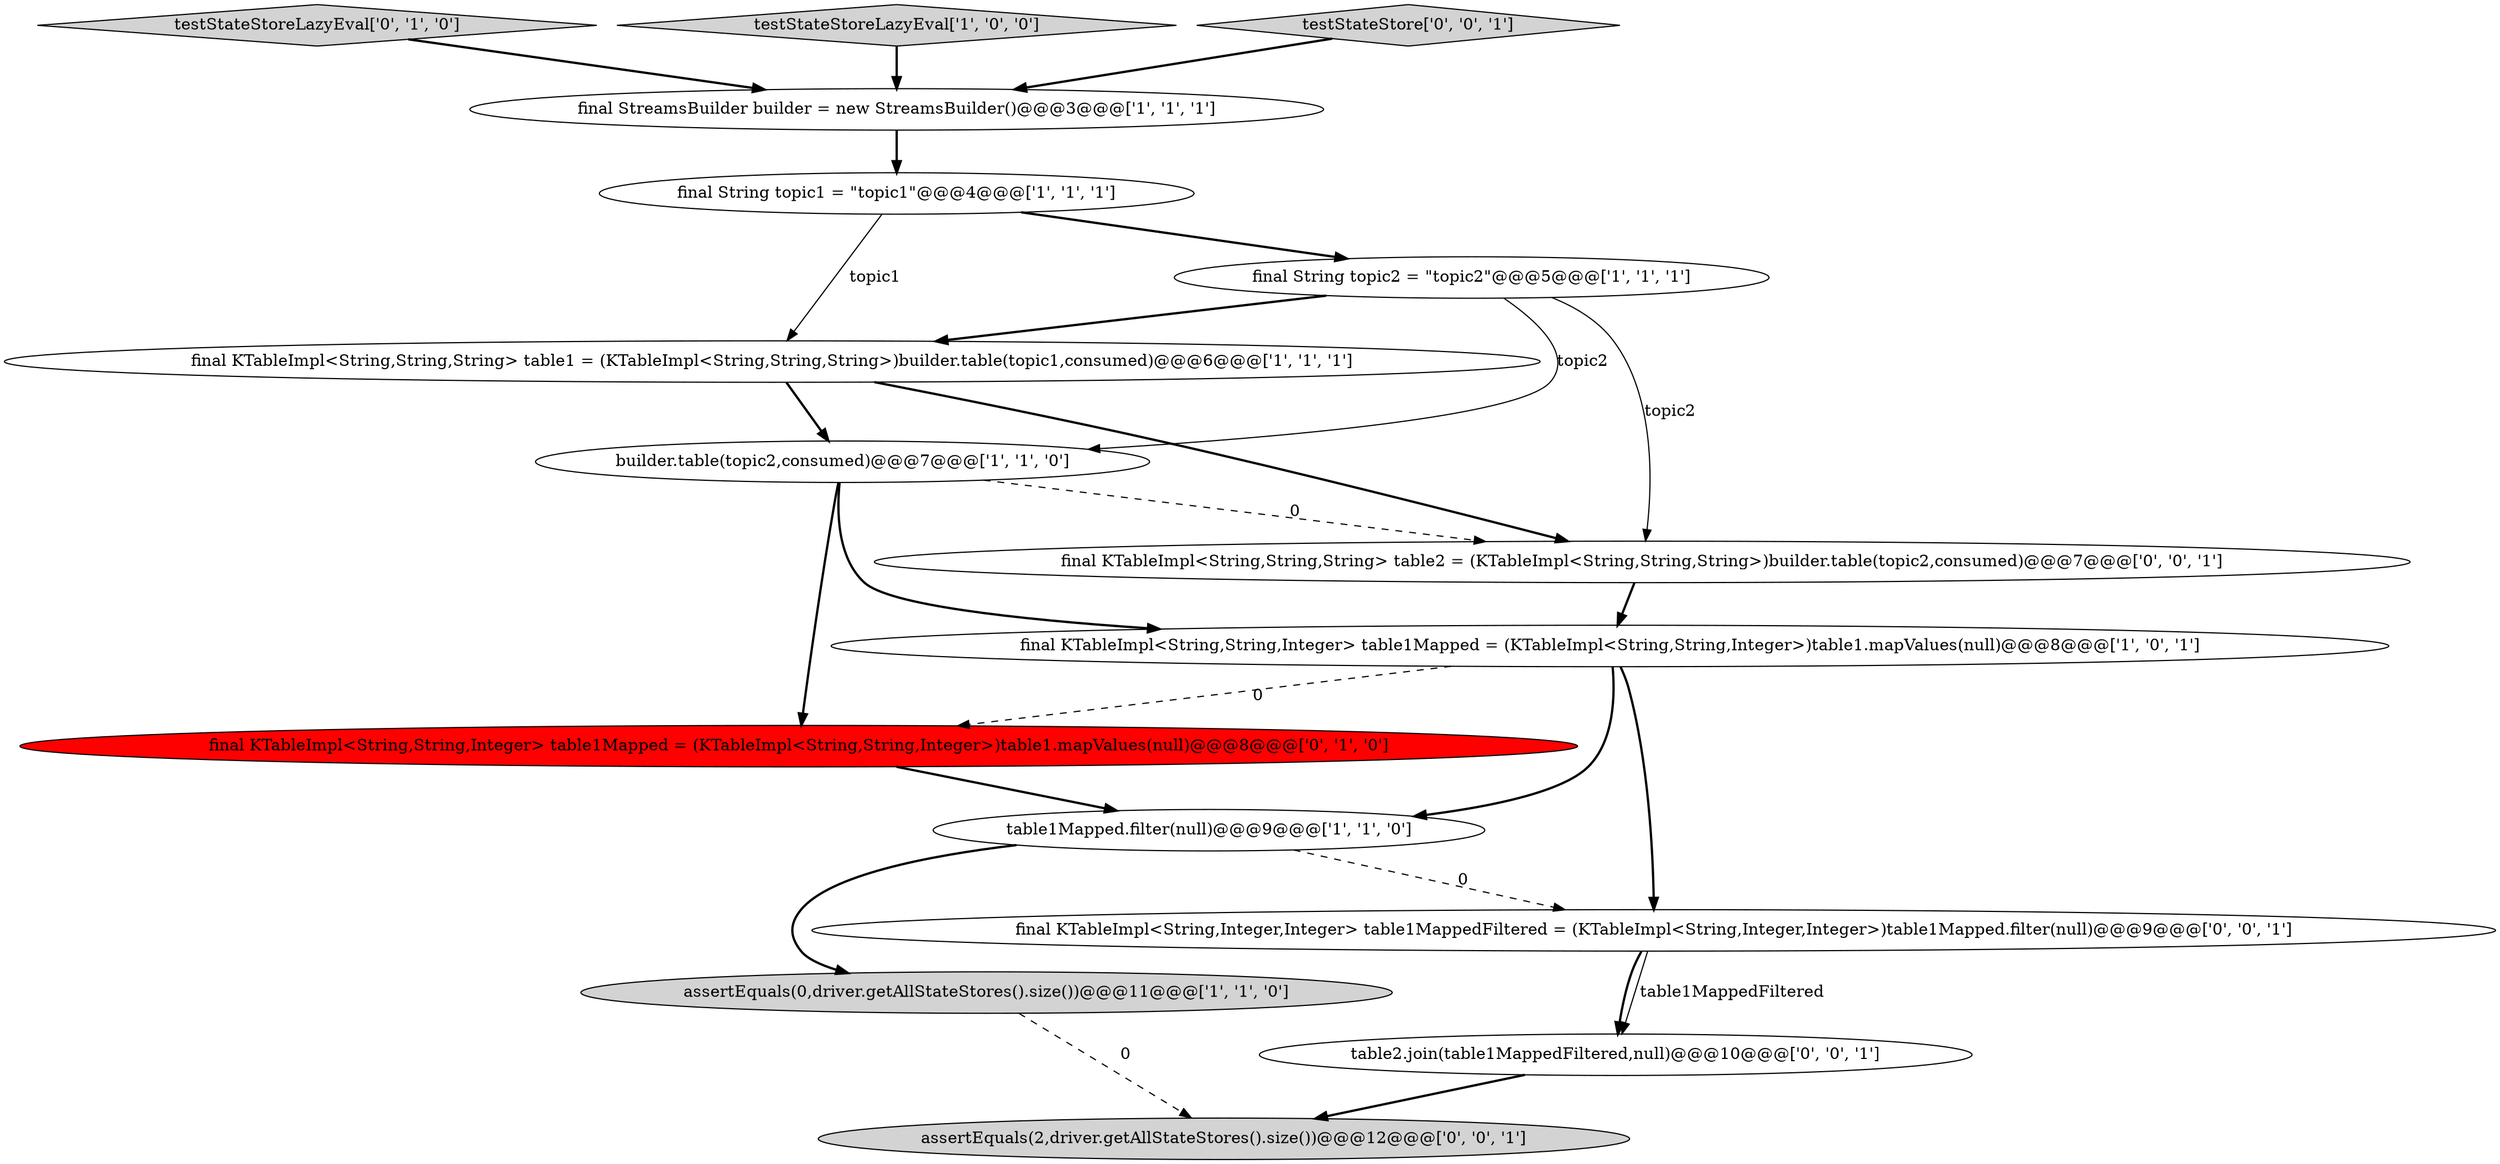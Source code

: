 digraph {
4 [style = filled, label = "final KTableImpl<String,String,Integer> table1Mapped = (KTableImpl<String,String,Integer>)table1.mapValues(null)@@@8@@@['1', '0', '1']", fillcolor = white, shape = ellipse image = "AAA0AAABBB1BBB"];
11 [style = filled, label = "table2.join(table1MappedFiltered,null)@@@10@@@['0', '0', '1']", fillcolor = white, shape = ellipse image = "AAA0AAABBB3BBB"];
9 [style = filled, label = "testStateStoreLazyEval['0', '1', '0']", fillcolor = lightgray, shape = diamond image = "AAA0AAABBB2BBB"];
2 [style = filled, label = "testStateStoreLazyEval['1', '0', '0']", fillcolor = lightgray, shape = diamond image = "AAA0AAABBB1BBB"];
12 [style = filled, label = "assertEquals(2,driver.getAllStateStores().size())@@@12@@@['0', '0', '1']", fillcolor = lightgray, shape = ellipse image = "AAA0AAABBB3BBB"];
15 [style = filled, label = "testStateStore['0', '0', '1']", fillcolor = lightgray, shape = diamond image = "AAA0AAABBB3BBB"];
1 [style = filled, label = "final String topic1 = \"topic1\"@@@4@@@['1', '1', '1']", fillcolor = white, shape = ellipse image = "AAA0AAABBB1BBB"];
10 [style = filled, label = "final KTableImpl<String,String,Integer> table1Mapped = (KTableImpl<String,String,Integer>)table1.mapValues(null)@@@8@@@['0', '1', '0']", fillcolor = red, shape = ellipse image = "AAA1AAABBB2BBB"];
8 [style = filled, label = "final String topic2 = \"topic2\"@@@5@@@['1', '1', '1']", fillcolor = white, shape = ellipse image = "AAA0AAABBB1BBB"];
0 [style = filled, label = "final KTableImpl<String,String,String> table1 = (KTableImpl<String,String,String>)builder.table(topic1,consumed)@@@6@@@['1', '1', '1']", fillcolor = white, shape = ellipse image = "AAA0AAABBB1BBB"];
7 [style = filled, label = "final StreamsBuilder builder = new StreamsBuilder()@@@3@@@['1', '1', '1']", fillcolor = white, shape = ellipse image = "AAA0AAABBB1BBB"];
5 [style = filled, label = "assertEquals(0,driver.getAllStateStores().size())@@@11@@@['1', '1', '0']", fillcolor = lightgray, shape = ellipse image = "AAA0AAABBB1BBB"];
3 [style = filled, label = "table1Mapped.filter(null)@@@9@@@['1', '1', '0']", fillcolor = white, shape = ellipse image = "AAA0AAABBB1BBB"];
6 [style = filled, label = "builder.table(topic2,consumed)@@@7@@@['1', '1', '0']", fillcolor = white, shape = ellipse image = "AAA0AAABBB1BBB"];
13 [style = filled, label = "final KTableImpl<String,String,String> table2 = (KTableImpl<String,String,String>)builder.table(topic2,consumed)@@@7@@@['0', '0', '1']", fillcolor = white, shape = ellipse image = "AAA0AAABBB3BBB"];
14 [style = filled, label = "final KTableImpl<String,Integer,Integer> table1MappedFiltered = (KTableImpl<String,Integer,Integer>)table1Mapped.filter(null)@@@9@@@['0', '0', '1']", fillcolor = white, shape = ellipse image = "AAA0AAABBB3BBB"];
4->3 [style = bold, label=""];
4->14 [style = bold, label=""];
5->12 [style = dashed, label="0"];
7->1 [style = bold, label=""];
1->8 [style = bold, label=""];
0->13 [style = bold, label=""];
15->7 [style = bold, label=""];
0->6 [style = bold, label=""];
10->3 [style = bold, label=""];
11->12 [style = bold, label=""];
8->6 [style = solid, label="topic2"];
8->13 [style = solid, label="topic2"];
9->7 [style = bold, label=""];
8->0 [style = bold, label=""];
6->4 [style = bold, label=""];
3->5 [style = bold, label=""];
6->13 [style = dashed, label="0"];
6->10 [style = bold, label=""];
1->0 [style = solid, label="topic1"];
2->7 [style = bold, label=""];
3->14 [style = dashed, label="0"];
4->10 [style = dashed, label="0"];
14->11 [style = bold, label=""];
14->11 [style = solid, label="table1MappedFiltered"];
13->4 [style = bold, label=""];
}
